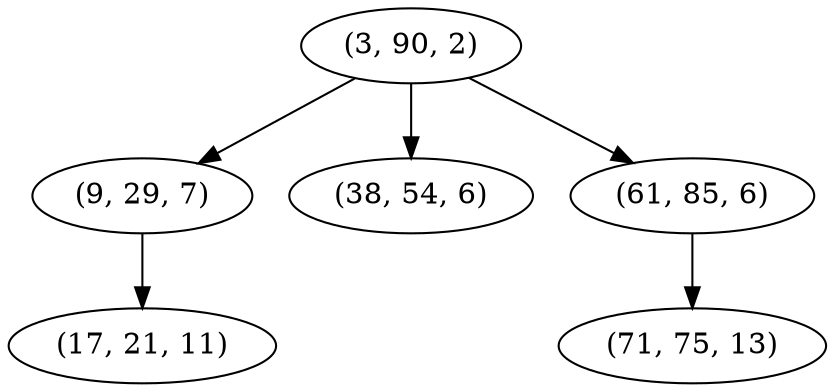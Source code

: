 digraph tree {
    "(3, 90, 2)";
    "(9, 29, 7)";
    "(17, 21, 11)";
    "(38, 54, 6)";
    "(61, 85, 6)";
    "(71, 75, 13)";
    "(3, 90, 2)" -> "(9, 29, 7)";
    "(3, 90, 2)" -> "(38, 54, 6)";
    "(3, 90, 2)" -> "(61, 85, 6)";
    "(9, 29, 7)" -> "(17, 21, 11)";
    "(61, 85, 6)" -> "(71, 75, 13)";
}
